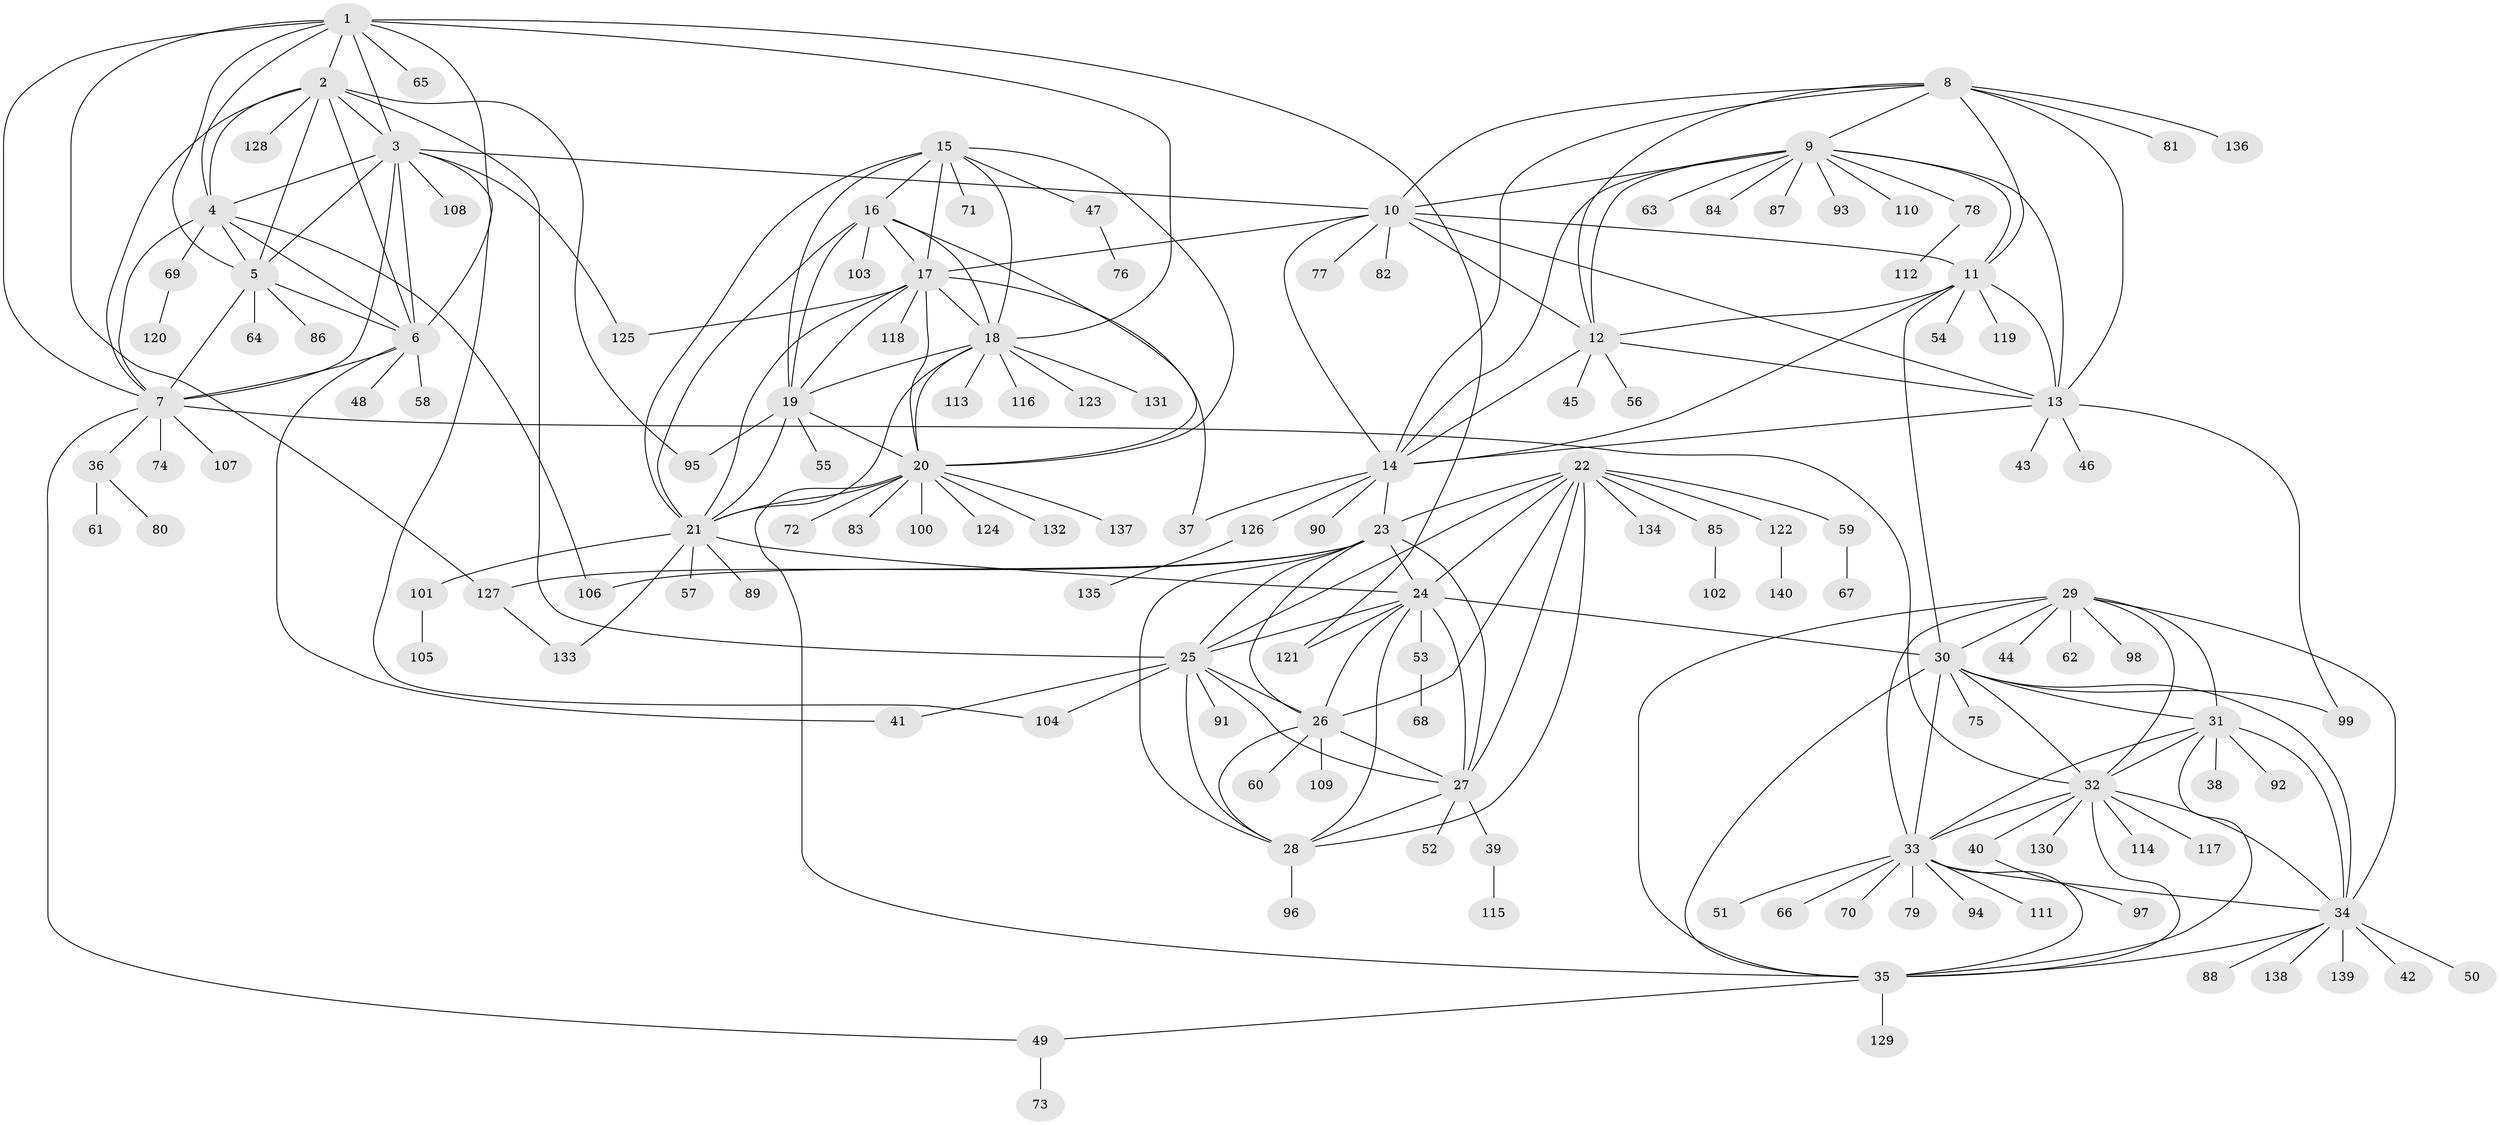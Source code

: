 // coarse degree distribution, {13: 0.014285714285714285, 7: 0.04285714285714286, 12: 0.02857142857142857, 8: 0.05714285714285714, 20: 0.014285714285714285, 6: 0.02857142857142857, 5: 0.02857142857142857, 10: 0.014285714285714285, 3: 0.014285714285714285, 2: 0.05714285714285714, 1: 0.7}
// Generated by graph-tools (version 1.1) at 2025/19/03/04/25 18:19:46]
// undirected, 140 vertices, 231 edges
graph export_dot {
graph [start="1"]
  node [color=gray90,style=filled];
  1;
  2;
  3;
  4;
  5;
  6;
  7;
  8;
  9;
  10;
  11;
  12;
  13;
  14;
  15;
  16;
  17;
  18;
  19;
  20;
  21;
  22;
  23;
  24;
  25;
  26;
  27;
  28;
  29;
  30;
  31;
  32;
  33;
  34;
  35;
  36;
  37;
  38;
  39;
  40;
  41;
  42;
  43;
  44;
  45;
  46;
  47;
  48;
  49;
  50;
  51;
  52;
  53;
  54;
  55;
  56;
  57;
  58;
  59;
  60;
  61;
  62;
  63;
  64;
  65;
  66;
  67;
  68;
  69;
  70;
  71;
  72;
  73;
  74;
  75;
  76;
  77;
  78;
  79;
  80;
  81;
  82;
  83;
  84;
  85;
  86;
  87;
  88;
  89;
  90;
  91;
  92;
  93;
  94;
  95;
  96;
  97;
  98;
  99;
  100;
  101;
  102;
  103;
  104;
  105;
  106;
  107;
  108;
  109;
  110;
  111;
  112;
  113;
  114;
  115;
  116;
  117;
  118;
  119;
  120;
  121;
  122;
  123;
  124;
  125;
  126;
  127;
  128;
  129;
  130;
  131;
  132;
  133;
  134;
  135;
  136;
  137;
  138;
  139;
  140;
  1 -- 2;
  1 -- 3;
  1 -- 4;
  1 -- 5;
  1 -- 6;
  1 -- 7;
  1 -- 18;
  1 -- 65;
  1 -- 121;
  1 -- 127;
  2 -- 3;
  2 -- 4;
  2 -- 5;
  2 -- 6;
  2 -- 7;
  2 -- 25;
  2 -- 95;
  2 -- 128;
  3 -- 4;
  3 -- 5;
  3 -- 6;
  3 -- 7;
  3 -- 10;
  3 -- 104;
  3 -- 108;
  3 -- 125;
  4 -- 5;
  4 -- 6;
  4 -- 7;
  4 -- 69;
  4 -- 106;
  5 -- 6;
  5 -- 7;
  5 -- 64;
  5 -- 86;
  6 -- 7;
  6 -- 41;
  6 -- 48;
  6 -- 58;
  7 -- 32;
  7 -- 36;
  7 -- 49;
  7 -- 74;
  7 -- 107;
  8 -- 9;
  8 -- 10;
  8 -- 11;
  8 -- 12;
  8 -- 13;
  8 -- 14;
  8 -- 81;
  8 -- 136;
  9 -- 10;
  9 -- 11;
  9 -- 12;
  9 -- 13;
  9 -- 14;
  9 -- 63;
  9 -- 78;
  9 -- 84;
  9 -- 87;
  9 -- 93;
  9 -- 110;
  10 -- 11;
  10 -- 12;
  10 -- 13;
  10 -- 14;
  10 -- 17;
  10 -- 77;
  10 -- 82;
  11 -- 12;
  11 -- 13;
  11 -- 14;
  11 -- 30;
  11 -- 54;
  11 -- 119;
  12 -- 13;
  12 -- 14;
  12 -- 45;
  12 -- 56;
  13 -- 14;
  13 -- 43;
  13 -- 46;
  13 -- 99;
  14 -- 23;
  14 -- 37;
  14 -- 90;
  14 -- 126;
  15 -- 16;
  15 -- 17;
  15 -- 18;
  15 -- 19;
  15 -- 20;
  15 -- 21;
  15 -- 47;
  15 -- 71;
  16 -- 17;
  16 -- 18;
  16 -- 19;
  16 -- 20;
  16 -- 21;
  16 -- 103;
  17 -- 18;
  17 -- 19;
  17 -- 20;
  17 -- 21;
  17 -- 37;
  17 -- 118;
  17 -- 125;
  18 -- 19;
  18 -- 20;
  18 -- 21;
  18 -- 113;
  18 -- 116;
  18 -- 123;
  18 -- 131;
  19 -- 20;
  19 -- 21;
  19 -- 55;
  19 -- 95;
  20 -- 21;
  20 -- 35;
  20 -- 72;
  20 -- 83;
  20 -- 100;
  20 -- 124;
  20 -- 132;
  20 -- 137;
  21 -- 24;
  21 -- 57;
  21 -- 89;
  21 -- 101;
  21 -- 133;
  22 -- 23;
  22 -- 24;
  22 -- 25;
  22 -- 26;
  22 -- 27;
  22 -- 28;
  22 -- 59;
  22 -- 85;
  22 -- 122;
  22 -- 134;
  23 -- 24;
  23 -- 25;
  23 -- 26;
  23 -- 27;
  23 -- 28;
  23 -- 106;
  23 -- 127;
  24 -- 25;
  24 -- 26;
  24 -- 27;
  24 -- 28;
  24 -- 30;
  24 -- 53;
  24 -- 121;
  25 -- 26;
  25 -- 27;
  25 -- 28;
  25 -- 41;
  25 -- 91;
  25 -- 104;
  26 -- 27;
  26 -- 28;
  26 -- 60;
  26 -- 109;
  27 -- 28;
  27 -- 39;
  27 -- 52;
  28 -- 96;
  29 -- 30;
  29 -- 31;
  29 -- 32;
  29 -- 33;
  29 -- 34;
  29 -- 35;
  29 -- 44;
  29 -- 62;
  29 -- 98;
  30 -- 31;
  30 -- 32;
  30 -- 33;
  30 -- 34;
  30 -- 35;
  30 -- 75;
  30 -- 99;
  31 -- 32;
  31 -- 33;
  31 -- 34;
  31 -- 35;
  31 -- 38;
  31 -- 92;
  32 -- 33;
  32 -- 34;
  32 -- 35;
  32 -- 40;
  32 -- 114;
  32 -- 117;
  32 -- 130;
  33 -- 34;
  33 -- 35;
  33 -- 51;
  33 -- 66;
  33 -- 70;
  33 -- 79;
  33 -- 94;
  33 -- 111;
  34 -- 35;
  34 -- 42;
  34 -- 50;
  34 -- 88;
  34 -- 138;
  34 -- 139;
  35 -- 49;
  35 -- 129;
  36 -- 61;
  36 -- 80;
  39 -- 115;
  40 -- 97;
  47 -- 76;
  49 -- 73;
  53 -- 68;
  59 -- 67;
  69 -- 120;
  78 -- 112;
  85 -- 102;
  101 -- 105;
  122 -- 140;
  126 -- 135;
  127 -- 133;
}
